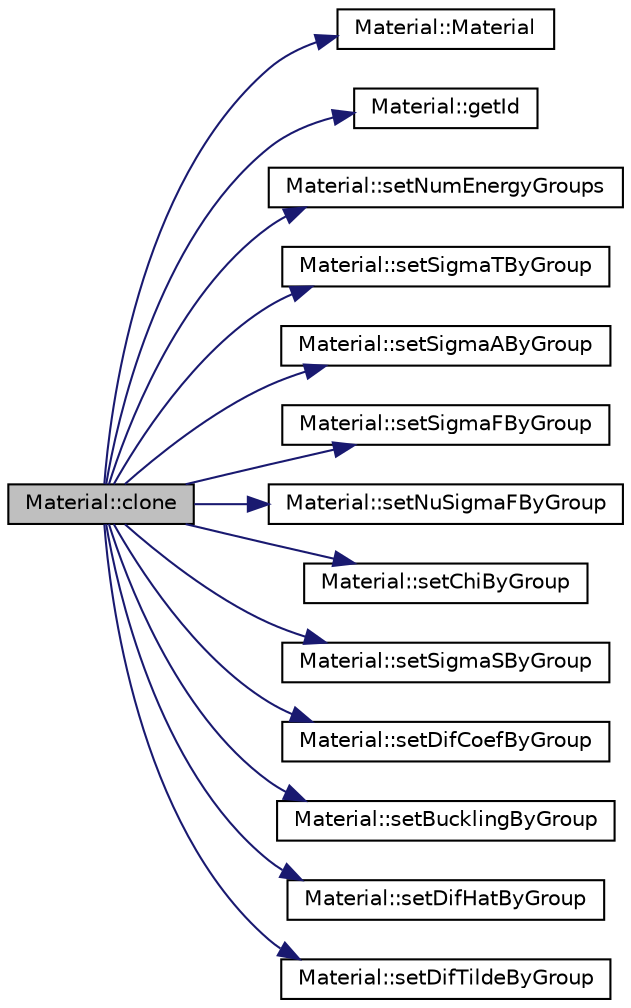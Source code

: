 digraph "Material::clone"
{
  edge [fontname="Helvetica",fontsize="10",labelfontname="Helvetica",labelfontsize="10"];
  node [fontname="Helvetica",fontsize="10",shape=record];
  rankdir="LR";
  Node1 [label="Material::clone",height=0.2,width=0.4,color="black", fillcolor="grey75", style="filled" fontcolor="black"];
  Node1 -> Node2 [color="midnightblue",fontsize="10",style="solid",fontname="Helvetica"];
  Node2 [label="Material::Material",height=0.2,width=0.4,color="black", fillcolor="white", style="filled",URL="$classMaterial.html#abdbf0d4678e9a6fc93f385b8231882eb",tooltip="Constructor sets the ID and unique ID for the Material."];
  Node1 -> Node3 [color="midnightblue",fontsize="10",style="solid",fontname="Helvetica"];
  Node3 [label="Material::getId",height=0.2,width=0.4,color="black", fillcolor="white", style="filled",URL="$classMaterial.html#a87f3a97ca307696bcb8ec0fae721b1b6",tooltip="Return the Material&#39;s user-defined ID."];
  Node1 -> Node4 [color="midnightblue",fontsize="10",style="solid",fontname="Helvetica"];
  Node4 [label="Material::setNumEnergyGroups",height=0.2,width=0.4,color="black", fillcolor="white", style="filled",URL="$classMaterial.html#a5650368fddfd9793205bf6b05f25ee60",tooltip="Set the number of energy groups for this Material."];
  Node1 -> Node5 [color="midnightblue",fontsize="10",style="solid",fontname="Helvetica"];
  Node5 [label="Material::setSigmaTByGroup",height=0.2,width=0.4,color="black", fillcolor="white", style="filled",URL="$classMaterial.html#a61fd26dde452e699b2b2531b993d2cab",tooltip="Set the Material&#39;s total cross-section for some energy group."];
  Node1 -> Node6 [color="midnightblue",fontsize="10",style="solid",fontname="Helvetica"];
  Node6 [label="Material::setSigmaAByGroup",height=0.2,width=0.4,color="black", fillcolor="white", style="filled",URL="$classMaterial.html#a4bedbd3883a56bf47b903417b34676fc",tooltip="Set the Material&#39;s absorption cross-section for some energy group."];
  Node1 -> Node7 [color="midnightblue",fontsize="10",style="solid",fontname="Helvetica"];
  Node7 [label="Material::setSigmaFByGroup",height=0.2,width=0.4,color="black", fillcolor="white", style="filled",URL="$classMaterial.html#a9a5b3e747ee51343327b22356549bf20",tooltip="Set the Material&#39;s fission cross-section for some energy group."];
  Node1 -> Node8 [color="midnightblue",fontsize="10",style="solid",fontname="Helvetica"];
  Node8 [label="Material::setNuSigmaFByGroup",height=0.2,width=0.4,color="black", fillcolor="white", style="filled",URL="$classMaterial.html#a4929d58a0e80b155cd1d115edbc15819",tooltip="Set the Material&#39;s fission cross-section multiplied by  for some energy group."];
  Node1 -> Node9 [color="midnightblue",fontsize="10",style="solid",fontname="Helvetica"];
  Node9 [label="Material::setChiByGroup",height=0.2,width=0.4,color="black", fillcolor="white", style="filled",URL="$classMaterial.html#a05006775ab7559d41479842043fd2e33",tooltip="Set the Material&#39;s chi value for some energy group."];
  Node1 -> Node10 [color="midnightblue",fontsize="10",style="solid",fontname="Helvetica"];
  Node10 [label="Material::setSigmaSByGroup",height=0.2,width=0.4,color="black", fillcolor="white", style="filled",URL="$classMaterial.html#afa089d512b06b16196cd327502862689",tooltip="Set the Material&#39;s scattering cross-section for some energy group."];
  Node1 -> Node11 [color="midnightblue",fontsize="10",style="solid",fontname="Helvetica"];
  Node11 [label="Material::setDifCoefByGroup",height=0.2,width=0.4,color="black", fillcolor="white", style="filled",URL="$classMaterial.html#a5bb0558e66fd17ec7276aa1329168afc",tooltip="Set the Material&#39;s diffusion coefficient for some energy group."];
  Node1 -> Node12 [color="midnightblue",fontsize="10",style="solid",fontname="Helvetica"];
  Node12 [label="Material::setBucklingByGroup",height=0.2,width=0.4,color="black", fillcolor="white", style="filled",URL="$classMaterial.html#a78d6d92a2ff64c1a0b012886929341d7",tooltip="Set the Material&#39;s diffusion coefficient for some energy group."];
  Node1 -> Node13 [color="midnightblue",fontsize="10",style="solid",fontname="Helvetica"];
  Node13 [label="Material::setDifHatByGroup",height=0.2,width=0.4,color="black", fillcolor="white", style="filled",URL="$classMaterial.html#ab74f17b1f67bcdbfa5404dd6be179a8f",tooltip="Set the Material&#39;s diffusion coefficient for some energy group along some CMFD mesh cell..."];
  Node1 -> Node14 [color="midnightblue",fontsize="10",style="solid",fontname="Helvetica"];
  Node14 [label="Material::setDifTildeByGroup",height=0.2,width=0.4,color="black", fillcolor="white", style="filled",URL="$classMaterial.html#a645e4ac06e76e0862d86912247cb71b3",tooltip="Set the Material&#39;s CMFD corrected diffusion coefficient for some energy group."];
}
